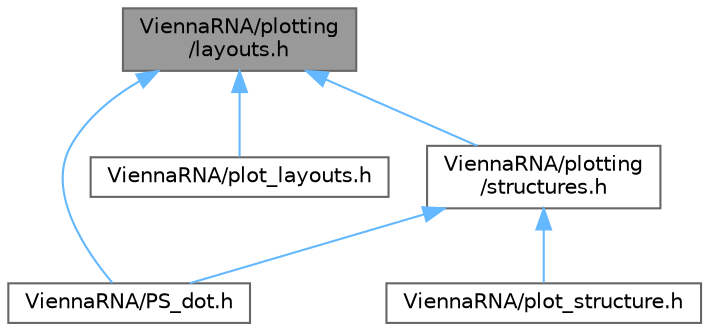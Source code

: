 digraph "ViennaRNA/plotting/layouts.h"
{
 // INTERACTIVE_SVG=YES
 // LATEX_PDF_SIZE
  bgcolor="transparent";
  edge [fontname=Helvetica,fontsize=10,labelfontname=Helvetica,labelfontsize=10];
  node [fontname=Helvetica,fontsize=10,shape=box,height=0.2,width=0.4];
  Node1 [label="ViennaRNA/plotting\l/layouts.h",height=0.2,width=0.4,color="gray40", fillcolor="grey60", style="filled", fontcolor="black",tooltip="Secondary structure plot layout algorithms."];
  Node1 -> Node2 [dir="back",color="steelblue1",style="solid"];
  Node2 [label="ViennaRNA/PS_dot.h",height=0.2,width=0.4,color="grey40", fillcolor="white", style="filled",URL="$PS__dot_8h.html",tooltip="Use ViennaRNA/plotting/probabilities.h instead."];
  Node1 -> Node3 [dir="back",color="steelblue1",style="solid"];
  Node3 [label="ViennaRNA/plot_layouts.h",height=0.2,width=0.4,color="grey40", fillcolor="white", style="filled",URL="$plot__layouts_8h.html",tooltip="Use ViennaRNA/plotting/layouts.h instead."];
  Node1 -> Node4 [dir="back",color="steelblue1",style="solid"];
  Node4 [label="ViennaRNA/plotting\l/structures.h",height=0.2,width=0.4,color="grey40", fillcolor="white", style="filled",URL="$plotting_2structures_8h.html",tooltip="Various functions for plotting RNA secondary structures."];
  Node4 -> Node2 [dir="back",color="steelblue1",style="solid"];
  Node4 -> Node5 [dir="back",color="steelblue1",style="solid"];
  Node5 [label="ViennaRNA/plot_structure.h",height=0.2,width=0.4,color="grey40", fillcolor="white", style="filled",URL="$plot__structure_8h.html",tooltip="Use ViennaRNA/plotting/structures.h instead."];
}

